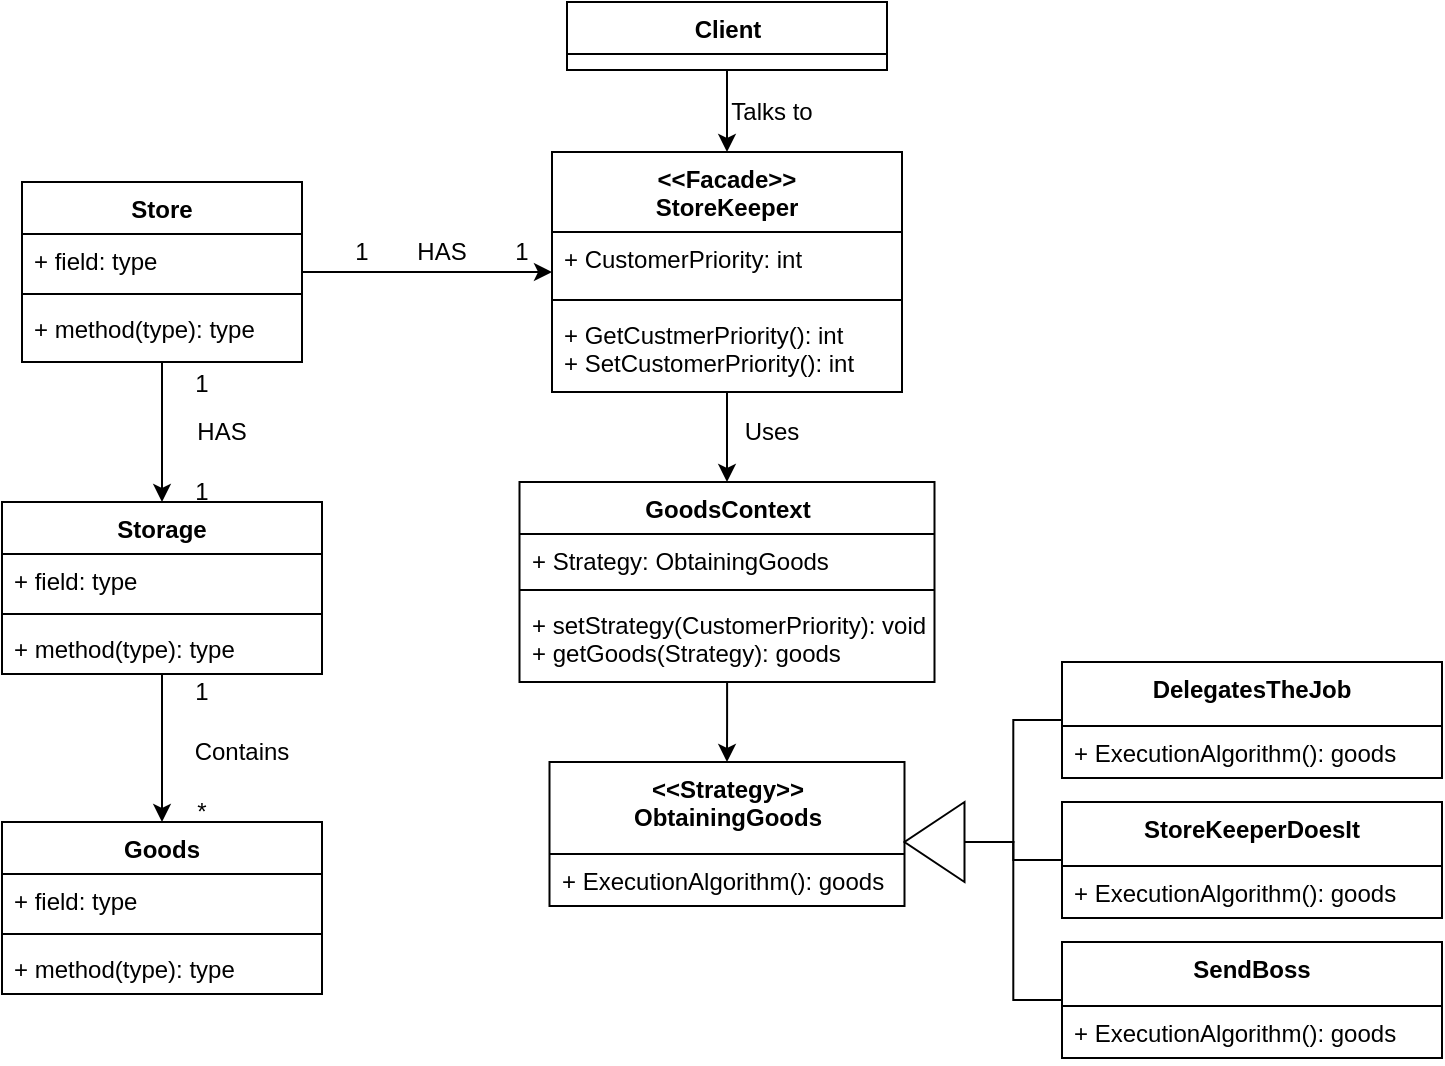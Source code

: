 <mxfile version="26.2.8">
  <diagram name="Page-1" id="lTz5nP-tUjFTOljm6sv4">
    <mxGraphModel dx="424" dy="754" grid="1" gridSize="10" guides="1" tooltips="1" connect="1" arrows="1" fold="1" page="1" pageScale="1" pageWidth="850" pageHeight="1100" math="0" shadow="0">
      <root>
        <mxCell id="0" />
        <mxCell id="1" parent="0" />
        <mxCell id="2uCwENdU8odczXJO0P9R-1" value="&lt;div&gt;&amp;lt;&amp;lt;Facade&amp;gt;&amp;gt;&lt;/div&gt;StoreKeeper" style="swimlane;fontStyle=1;align=center;verticalAlign=top;childLayout=stackLayout;horizontal=1;startSize=40;horizontalStack=0;resizeParent=1;resizeParentMax=0;resizeLast=0;collapsible=1;marginBottom=0;whiteSpace=wrap;html=1;" vertex="1" parent="1">
          <mxGeometry x="345" y="225" width="175" height="120" as="geometry">
            <mxRectangle x="345" y="235" width="110" height="40" as="alternateBounds" />
          </mxGeometry>
        </mxCell>
        <mxCell id="2uCwENdU8odczXJO0P9R-2" value="+ CustomerPriority: int" style="text;strokeColor=none;fillColor=none;align=left;verticalAlign=top;spacingLeft=4;spacingRight=4;overflow=hidden;rotatable=0;points=[[0,0.5],[1,0.5]];portConstraint=eastwest;whiteSpace=wrap;html=1;" vertex="1" parent="2uCwENdU8odczXJO0P9R-1">
          <mxGeometry y="40" width="175" height="30" as="geometry" />
        </mxCell>
        <mxCell id="2uCwENdU8odczXJO0P9R-3" value="" style="line;strokeWidth=1;fillColor=none;align=left;verticalAlign=middle;spacingTop=-1;spacingLeft=3;spacingRight=3;rotatable=0;labelPosition=right;points=[];portConstraint=eastwest;strokeColor=inherit;" vertex="1" parent="2uCwENdU8odczXJO0P9R-1">
          <mxGeometry y="70" width="175" height="8" as="geometry" />
        </mxCell>
        <mxCell id="2uCwENdU8odczXJO0P9R-4" value="+ GetCustmerPriority(): int&lt;div&gt;+ SetCustomerPriority(): int&lt;/div&gt;" style="text;strokeColor=none;fillColor=none;align=left;verticalAlign=top;spacingLeft=4;spacingRight=4;overflow=hidden;rotatable=0;points=[[0,0.5],[1,0.5]];portConstraint=eastwest;whiteSpace=wrap;html=1;" vertex="1" parent="2uCwENdU8odczXJO0P9R-1">
          <mxGeometry y="78" width="175" height="42" as="geometry" />
        </mxCell>
        <mxCell id="2uCwENdU8odczXJO0P9R-38" style="edgeStyle=orthogonalEdgeStyle;rounded=0;orthogonalLoop=1;jettySize=auto;html=1;entryX=0.5;entryY=0;entryDx=0;entryDy=0;" edge="1" parent="1" source="2uCwENdU8odczXJO0P9R-5" target="2uCwENdU8odczXJO0P9R-1">
          <mxGeometry relative="1" as="geometry" />
        </mxCell>
        <mxCell id="2uCwENdU8odczXJO0P9R-5" value="Client" style="swimlane;fontStyle=1;align=center;verticalAlign=top;childLayout=stackLayout;horizontal=1;startSize=26;horizontalStack=0;resizeParent=1;resizeParentMax=0;resizeLast=0;collapsible=1;marginBottom=0;whiteSpace=wrap;html=1;" vertex="1" parent="1">
          <mxGeometry x="352.5" y="150" width="160" height="34" as="geometry">
            <mxRectangle x="390" y="140" width="70" height="30" as="alternateBounds" />
          </mxGeometry>
        </mxCell>
        <mxCell id="2uCwENdU8odczXJO0P9R-17" style="edgeStyle=orthogonalEdgeStyle;rounded=0;orthogonalLoop=1;jettySize=auto;html=1;" edge="1" parent="1" source="2uCwENdU8odczXJO0P9R-9" target="2uCwENdU8odczXJO0P9R-1">
          <mxGeometry relative="1" as="geometry" />
        </mxCell>
        <mxCell id="2uCwENdU8odczXJO0P9R-23" style="edgeStyle=orthogonalEdgeStyle;rounded=0;orthogonalLoop=1;jettySize=auto;html=1;entryX=0.5;entryY=0;entryDx=0;entryDy=0;" edge="1" parent="1" source="2uCwENdU8odczXJO0P9R-9" target="2uCwENdU8odczXJO0P9R-13">
          <mxGeometry relative="1" as="geometry" />
        </mxCell>
        <mxCell id="2uCwENdU8odczXJO0P9R-9" value="Store" style="swimlane;fontStyle=1;align=center;verticalAlign=top;childLayout=stackLayout;horizontal=1;startSize=26;horizontalStack=0;resizeParent=1;resizeParentMax=0;resizeLast=0;collapsible=1;marginBottom=0;whiteSpace=wrap;html=1;" vertex="1" parent="1">
          <mxGeometry x="80" y="240" width="140" height="90" as="geometry" />
        </mxCell>
        <mxCell id="2uCwENdU8odczXJO0P9R-10" value="+ field: type" style="text;strokeColor=none;fillColor=none;align=left;verticalAlign=top;spacingLeft=4;spacingRight=4;overflow=hidden;rotatable=0;points=[[0,0.5],[1,0.5]];portConstraint=eastwest;whiteSpace=wrap;html=1;" vertex="1" parent="2uCwENdU8odczXJO0P9R-9">
          <mxGeometry y="26" width="140" height="26" as="geometry" />
        </mxCell>
        <mxCell id="2uCwENdU8odczXJO0P9R-11" value="" style="line;strokeWidth=1;fillColor=none;align=left;verticalAlign=middle;spacingTop=-1;spacingLeft=3;spacingRight=3;rotatable=0;labelPosition=right;points=[];portConstraint=eastwest;strokeColor=inherit;" vertex="1" parent="2uCwENdU8odczXJO0P9R-9">
          <mxGeometry y="52" width="140" height="8" as="geometry" />
        </mxCell>
        <mxCell id="2uCwENdU8odczXJO0P9R-12" value="+ method(type): type" style="text;strokeColor=none;fillColor=none;align=left;verticalAlign=top;spacingLeft=4;spacingRight=4;overflow=hidden;rotatable=0;points=[[0,0.5],[1,0.5]];portConstraint=eastwest;whiteSpace=wrap;html=1;" vertex="1" parent="2uCwENdU8odczXJO0P9R-9">
          <mxGeometry y="60" width="140" height="30" as="geometry" />
        </mxCell>
        <mxCell id="2uCwENdU8odczXJO0P9R-36" style="edgeStyle=orthogonalEdgeStyle;rounded=0;orthogonalLoop=1;jettySize=auto;html=1;entryX=0.5;entryY=0;entryDx=0;entryDy=0;" edge="1" parent="1" source="2uCwENdU8odczXJO0P9R-13" target="2uCwENdU8odczXJO0P9R-28">
          <mxGeometry relative="1" as="geometry" />
        </mxCell>
        <mxCell id="2uCwENdU8odczXJO0P9R-13" value="Storage" style="swimlane;fontStyle=1;align=center;verticalAlign=top;childLayout=stackLayout;horizontal=1;startSize=26;horizontalStack=0;resizeParent=1;resizeParentMax=0;resizeLast=0;collapsible=1;marginBottom=0;whiteSpace=wrap;html=1;" vertex="1" parent="1">
          <mxGeometry x="70" y="400" width="160" height="86" as="geometry" />
        </mxCell>
        <mxCell id="2uCwENdU8odczXJO0P9R-14" value="+ field: type" style="text;strokeColor=none;fillColor=none;align=left;verticalAlign=top;spacingLeft=4;spacingRight=4;overflow=hidden;rotatable=0;points=[[0,0.5],[1,0.5]];portConstraint=eastwest;whiteSpace=wrap;html=1;" vertex="1" parent="2uCwENdU8odczXJO0P9R-13">
          <mxGeometry y="26" width="160" height="26" as="geometry" />
        </mxCell>
        <mxCell id="2uCwENdU8odczXJO0P9R-15" value="" style="line;strokeWidth=1;fillColor=none;align=left;verticalAlign=middle;spacingTop=-1;spacingLeft=3;spacingRight=3;rotatable=0;labelPosition=right;points=[];portConstraint=eastwest;strokeColor=inherit;" vertex="1" parent="2uCwENdU8odczXJO0P9R-13">
          <mxGeometry y="52" width="160" height="8" as="geometry" />
        </mxCell>
        <mxCell id="2uCwENdU8odczXJO0P9R-16" value="+ method(type): type" style="text;strokeColor=none;fillColor=none;align=left;verticalAlign=top;spacingLeft=4;spacingRight=4;overflow=hidden;rotatable=0;points=[[0,0.5],[1,0.5]];portConstraint=eastwest;whiteSpace=wrap;html=1;" vertex="1" parent="2uCwENdU8odczXJO0P9R-13">
          <mxGeometry y="60" width="160" height="26" as="geometry" />
        </mxCell>
        <mxCell id="2uCwENdU8odczXJO0P9R-21" value="" style="group" vertex="1" connectable="0" parent="1">
          <mxGeometry x="220" y="260" width="140" height="30" as="geometry" />
        </mxCell>
        <mxCell id="2uCwENdU8odczXJO0P9R-18" value="1" style="text;html=1;align=center;verticalAlign=middle;whiteSpace=wrap;rounded=0;" vertex="1" parent="2uCwENdU8odczXJO0P9R-21">
          <mxGeometry width="60" height="30" as="geometry" />
        </mxCell>
        <mxCell id="2uCwENdU8odczXJO0P9R-19" value="1" style="text;html=1;align=center;verticalAlign=middle;whiteSpace=wrap;rounded=0;" vertex="1" parent="2uCwENdU8odczXJO0P9R-21">
          <mxGeometry x="80" width="60" height="30" as="geometry" />
        </mxCell>
        <mxCell id="2uCwENdU8odczXJO0P9R-20" value="HAS" style="text;html=1;align=center;verticalAlign=middle;whiteSpace=wrap;rounded=0;" vertex="1" parent="2uCwENdU8odczXJO0P9R-21">
          <mxGeometry x="40" width="60" height="30" as="geometry" />
        </mxCell>
        <mxCell id="2uCwENdU8odczXJO0P9R-25" value="1" style="text;html=1;align=center;verticalAlign=middle;whiteSpace=wrap;rounded=0;" vertex="1" parent="1">
          <mxGeometry x="140" y="326" width="60" height="30" as="geometry" />
        </mxCell>
        <mxCell id="2uCwENdU8odczXJO0P9R-26" value="1" style="text;html=1;align=center;verticalAlign=middle;whiteSpace=wrap;rounded=0;" vertex="1" parent="1">
          <mxGeometry x="140" y="380" width="60" height="30" as="geometry" />
        </mxCell>
        <mxCell id="2uCwENdU8odczXJO0P9R-27" value="HAS" style="text;html=1;align=center;verticalAlign=middle;whiteSpace=wrap;rounded=0;" vertex="1" parent="1">
          <mxGeometry x="150" y="350" width="60" height="30" as="geometry" />
        </mxCell>
        <mxCell id="2uCwENdU8odczXJO0P9R-28" value="Goods" style="swimlane;fontStyle=1;align=center;verticalAlign=top;childLayout=stackLayout;horizontal=1;startSize=26;horizontalStack=0;resizeParent=1;resizeParentMax=0;resizeLast=0;collapsible=1;marginBottom=0;whiteSpace=wrap;html=1;" vertex="1" parent="1">
          <mxGeometry x="70" y="560" width="160" height="86" as="geometry" />
        </mxCell>
        <mxCell id="2uCwENdU8odczXJO0P9R-29" value="+ field: type" style="text;strokeColor=none;fillColor=none;align=left;verticalAlign=top;spacingLeft=4;spacingRight=4;overflow=hidden;rotatable=0;points=[[0,0.5],[1,0.5]];portConstraint=eastwest;whiteSpace=wrap;html=1;" vertex="1" parent="2uCwENdU8odczXJO0P9R-28">
          <mxGeometry y="26" width="160" height="26" as="geometry" />
        </mxCell>
        <mxCell id="2uCwENdU8odczXJO0P9R-30" value="" style="line;strokeWidth=1;fillColor=none;align=left;verticalAlign=middle;spacingTop=-1;spacingLeft=3;spacingRight=3;rotatable=0;labelPosition=right;points=[];portConstraint=eastwest;strokeColor=inherit;" vertex="1" parent="2uCwENdU8odczXJO0P9R-28">
          <mxGeometry y="52" width="160" height="8" as="geometry" />
        </mxCell>
        <mxCell id="2uCwENdU8odczXJO0P9R-31" value="+ method(type): type" style="text;strokeColor=none;fillColor=none;align=left;verticalAlign=top;spacingLeft=4;spacingRight=4;overflow=hidden;rotatable=0;points=[[0,0.5],[1,0.5]];portConstraint=eastwest;whiteSpace=wrap;html=1;" vertex="1" parent="2uCwENdU8odczXJO0P9R-28">
          <mxGeometry y="60" width="160" height="26" as="geometry" />
        </mxCell>
        <mxCell id="2uCwENdU8odczXJO0P9R-34" value="1" style="text;html=1;align=center;verticalAlign=middle;whiteSpace=wrap;rounded=0;" vertex="1" parent="1">
          <mxGeometry x="140" y="480" width="60" height="30" as="geometry" />
        </mxCell>
        <mxCell id="2uCwENdU8odczXJO0P9R-35" value="Contains" style="text;html=1;align=center;verticalAlign=middle;whiteSpace=wrap;rounded=0;" vertex="1" parent="1">
          <mxGeometry x="160" y="510" width="60" height="30" as="geometry" />
        </mxCell>
        <mxCell id="2uCwENdU8odczXJO0P9R-37" value="*" style="text;html=1;align=center;verticalAlign=middle;whiteSpace=wrap;rounded=0;" vertex="1" parent="1">
          <mxGeometry x="140" y="540" width="60" height="30" as="geometry" />
        </mxCell>
        <mxCell id="2uCwENdU8odczXJO0P9R-39" value="Talks to" style="text;html=1;align=center;verticalAlign=middle;whiteSpace=wrap;rounded=0;" vertex="1" parent="1">
          <mxGeometry x="425" y="190" width="60" height="30" as="geometry" />
        </mxCell>
        <mxCell id="2uCwENdU8odczXJO0P9R-41" value="&lt;div&gt;&amp;lt;&amp;lt;Strategy&amp;gt;&amp;gt;&lt;/div&gt;ObtainingGoods" style="swimlane;fontStyle=1;align=center;verticalAlign=top;childLayout=stackLayout;horizontal=1;startSize=46;horizontalStack=0;resizeParent=1;resizeParentMax=0;resizeLast=0;collapsible=1;marginBottom=0;whiteSpace=wrap;html=1;" vertex="1" parent="1">
          <mxGeometry x="343.75" y="530" width="177.5" height="72" as="geometry" />
        </mxCell>
        <mxCell id="2uCwENdU8odczXJO0P9R-44" value="+ ExecutionAlgorithm(): goods" style="text;strokeColor=none;fillColor=none;align=left;verticalAlign=top;spacingLeft=4;spacingRight=4;overflow=hidden;rotatable=0;points=[[0,0.5],[1,0.5]];portConstraint=eastwest;whiteSpace=wrap;html=1;" vertex="1" parent="2uCwENdU8odczXJO0P9R-41">
          <mxGeometry y="46" width="177.5" height="26" as="geometry" />
        </mxCell>
        <mxCell id="2uCwENdU8odczXJO0P9R-54" style="edgeStyle=orthogonalEdgeStyle;rounded=0;orthogonalLoop=1;jettySize=auto;html=1;endArrow=none;startFill=1;startArrow=classic;entryX=0.5;entryY=1;entryDx=0;entryDy=0;exitX=0.5;exitY=0;exitDx=0;exitDy=0;" edge="1" parent="1" source="2uCwENdU8odczXJO0P9R-56" target="2uCwENdU8odczXJO0P9R-1">
          <mxGeometry relative="1" as="geometry">
            <mxPoint x="432.5" y="400" as="sourcePoint" />
            <mxPoint x="610" y="230" as="targetPoint" />
          </mxGeometry>
        </mxCell>
        <mxCell id="2uCwENdU8odczXJO0P9R-60" style="edgeStyle=orthogonalEdgeStyle;rounded=0;orthogonalLoop=1;jettySize=auto;html=1;entryX=0.5;entryY=0;entryDx=0;entryDy=0;" edge="1" parent="1" source="2uCwENdU8odczXJO0P9R-56" target="2uCwENdU8odczXJO0P9R-41">
          <mxGeometry relative="1" as="geometry" />
        </mxCell>
        <mxCell id="2uCwENdU8odczXJO0P9R-56" value="GoodsContext" style="swimlane;fontStyle=1;align=center;verticalAlign=top;childLayout=stackLayout;horizontal=1;startSize=26;horizontalStack=0;resizeParent=1;resizeParentMax=0;resizeLast=0;collapsible=1;marginBottom=0;whiteSpace=wrap;html=1;" vertex="1" parent="1">
          <mxGeometry x="328.75" y="390" width="207.5" height="100" as="geometry" />
        </mxCell>
        <mxCell id="2uCwENdU8odczXJO0P9R-57" value="&lt;div&gt;+ Strategy: ObtainingGoods&lt;/div&gt;" style="text;strokeColor=none;fillColor=none;align=left;verticalAlign=top;spacingLeft=4;spacingRight=4;overflow=hidden;rotatable=0;points=[[0,0.5],[1,0.5]];portConstraint=eastwest;whiteSpace=wrap;html=1;" vertex="1" parent="2uCwENdU8odczXJO0P9R-56">
          <mxGeometry y="26" width="207.5" height="24" as="geometry" />
        </mxCell>
        <mxCell id="2uCwENdU8odczXJO0P9R-58" value="" style="line;strokeWidth=1;fillColor=none;align=left;verticalAlign=middle;spacingTop=-1;spacingLeft=3;spacingRight=3;rotatable=0;labelPosition=right;points=[];portConstraint=eastwest;strokeColor=inherit;" vertex="1" parent="2uCwENdU8odczXJO0P9R-56">
          <mxGeometry y="50" width="207.5" height="8" as="geometry" />
        </mxCell>
        <mxCell id="2uCwENdU8odczXJO0P9R-59" value="+ setStrategy(CustomerPriority): void&lt;div&gt;+ getGoods(Strategy): goods&lt;/div&gt;" style="text;strokeColor=none;fillColor=none;align=left;verticalAlign=top;spacingLeft=4;spacingRight=4;overflow=hidden;rotatable=0;points=[[0,0.5],[1,0.5]];portConstraint=eastwest;whiteSpace=wrap;html=1;" vertex="1" parent="2uCwENdU8odczXJO0P9R-56">
          <mxGeometry y="58" width="207.5" height="42" as="geometry" />
        </mxCell>
        <mxCell id="2uCwENdU8odczXJO0P9R-65" value="Uses" style="text;html=1;align=center;verticalAlign=middle;whiteSpace=wrap;rounded=0;" vertex="1" parent="1">
          <mxGeometry x="425" y="350" width="60" height="30" as="geometry" />
        </mxCell>
        <mxCell id="2uCwENdU8odczXJO0P9R-73" style="edgeStyle=orthogonalEdgeStyle;rounded=0;orthogonalLoop=1;jettySize=auto;html=1;entryX=0;entryY=0.5;entryDx=0;entryDy=0;endArrow=none;startFill=0;" edge="1" parent="1" source="2uCwENdU8odczXJO0P9R-66" target="2uCwENdU8odczXJO0P9R-72">
          <mxGeometry relative="1" as="geometry" />
        </mxCell>
        <mxCell id="2uCwENdU8odczXJO0P9R-66" value="DelegatesTheJob" style="swimlane;fontStyle=1;align=center;verticalAlign=top;childLayout=stackLayout;horizontal=1;startSize=32;horizontalStack=0;resizeParent=1;resizeParentMax=0;resizeLast=0;collapsible=1;marginBottom=0;whiteSpace=wrap;html=1;" vertex="1" parent="1">
          <mxGeometry x="600" y="480" width="190" height="58" as="geometry" />
        </mxCell>
        <mxCell id="2uCwENdU8odczXJO0P9R-67" value="+ ExecutionAlgorithm(): goods" style="text;strokeColor=none;fillColor=none;align=left;verticalAlign=top;spacingLeft=4;spacingRight=4;overflow=hidden;rotatable=0;points=[[0,0.5],[1,0.5]];portConstraint=eastwest;whiteSpace=wrap;html=1;" vertex="1" parent="2uCwENdU8odczXJO0P9R-66">
          <mxGeometry y="32" width="190" height="26" as="geometry" />
        </mxCell>
        <mxCell id="2uCwENdU8odczXJO0P9R-74" style="edgeStyle=orthogonalEdgeStyle;rounded=0;orthogonalLoop=1;jettySize=auto;html=1;entryX=0;entryY=0.5;entryDx=0;entryDy=0;endArrow=none;startFill=0;" edge="1" parent="1" source="2uCwENdU8odczXJO0P9R-68" target="2uCwENdU8odczXJO0P9R-72">
          <mxGeometry relative="1" as="geometry" />
        </mxCell>
        <mxCell id="2uCwENdU8odczXJO0P9R-68" value="StoreKeeperDoesIt" style="swimlane;fontStyle=1;align=center;verticalAlign=top;childLayout=stackLayout;horizontal=1;startSize=32;horizontalStack=0;resizeParent=1;resizeParentMax=0;resizeLast=0;collapsible=1;marginBottom=0;whiteSpace=wrap;html=1;" vertex="1" parent="1">
          <mxGeometry x="600" y="550" width="190" height="58" as="geometry" />
        </mxCell>
        <mxCell id="2uCwENdU8odczXJO0P9R-69" value="+ ExecutionAlgorithm(): goods" style="text;strokeColor=none;fillColor=none;align=left;verticalAlign=top;spacingLeft=4;spacingRight=4;overflow=hidden;rotatable=0;points=[[0,0.5],[1,0.5]];portConstraint=eastwest;whiteSpace=wrap;html=1;" vertex="1" parent="2uCwENdU8odczXJO0P9R-68">
          <mxGeometry y="32" width="190" height="26" as="geometry" />
        </mxCell>
        <mxCell id="2uCwENdU8odczXJO0P9R-75" style="edgeStyle=orthogonalEdgeStyle;rounded=0;orthogonalLoop=1;jettySize=auto;html=1;entryX=0;entryY=0.5;entryDx=0;entryDy=0;endArrow=none;startFill=0;" edge="1" parent="1" source="2uCwENdU8odczXJO0P9R-70" target="2uCwENdU8odczXJO0P9R-72">
          <mxGeometry relative="1" as="geometry" />
        </mxCell>
        <mxCell id="2uCwENdU8odczXJO0P9R-70" value="SendBoss" style="swimlane;fontStyle=1;align=center;verticalAlign=top;childLayout=stackLayout;horizontal=1;startSize=32;horizontalStack=0;resizeParent=1;resizeParentMax=0;resizeLast=0;collapsible=1;marginBottom=0;whiteSpace=wrap;html=1;" vertex="1" parent="1">
          <mxGeometry x="600" y="620" width="190" height="58" as="geometry" />
        </mxCell>
        <mxCell id="2uCwENdU8odczXJO0P9R-71" value="+ ExecutionAlgorithm(): goods" style="text;strokeColor=none;fillColor=none;align=left;verticalAlign=top;spacingLeft=4;spacingRight=4;overflow=hidden;rotatable=0;points=[[0,0.5],[1,0.5]];portConstraint=eastwest;whiteSpace=wrap;html=1;" vertex="1" parent="2uCwENdU8odczXJO0P9R-70">
          <mxGeometry y="32" width="190" height="26" as="geometry" />
        </mxCell>
        <mxCell id="2uCwENdU8odczXJO0P9R-72" value="" style="triangle;whiteSpace=wrap;html=1;rotation=-180;" vertex="1" parent="1">
          <mxGeometry x="521.25" y="550" width="30" height="40" as="geometry" />
        </mxCell>
      </root>
    </mxGraphModel>
  </diagram>
</mxfile>
